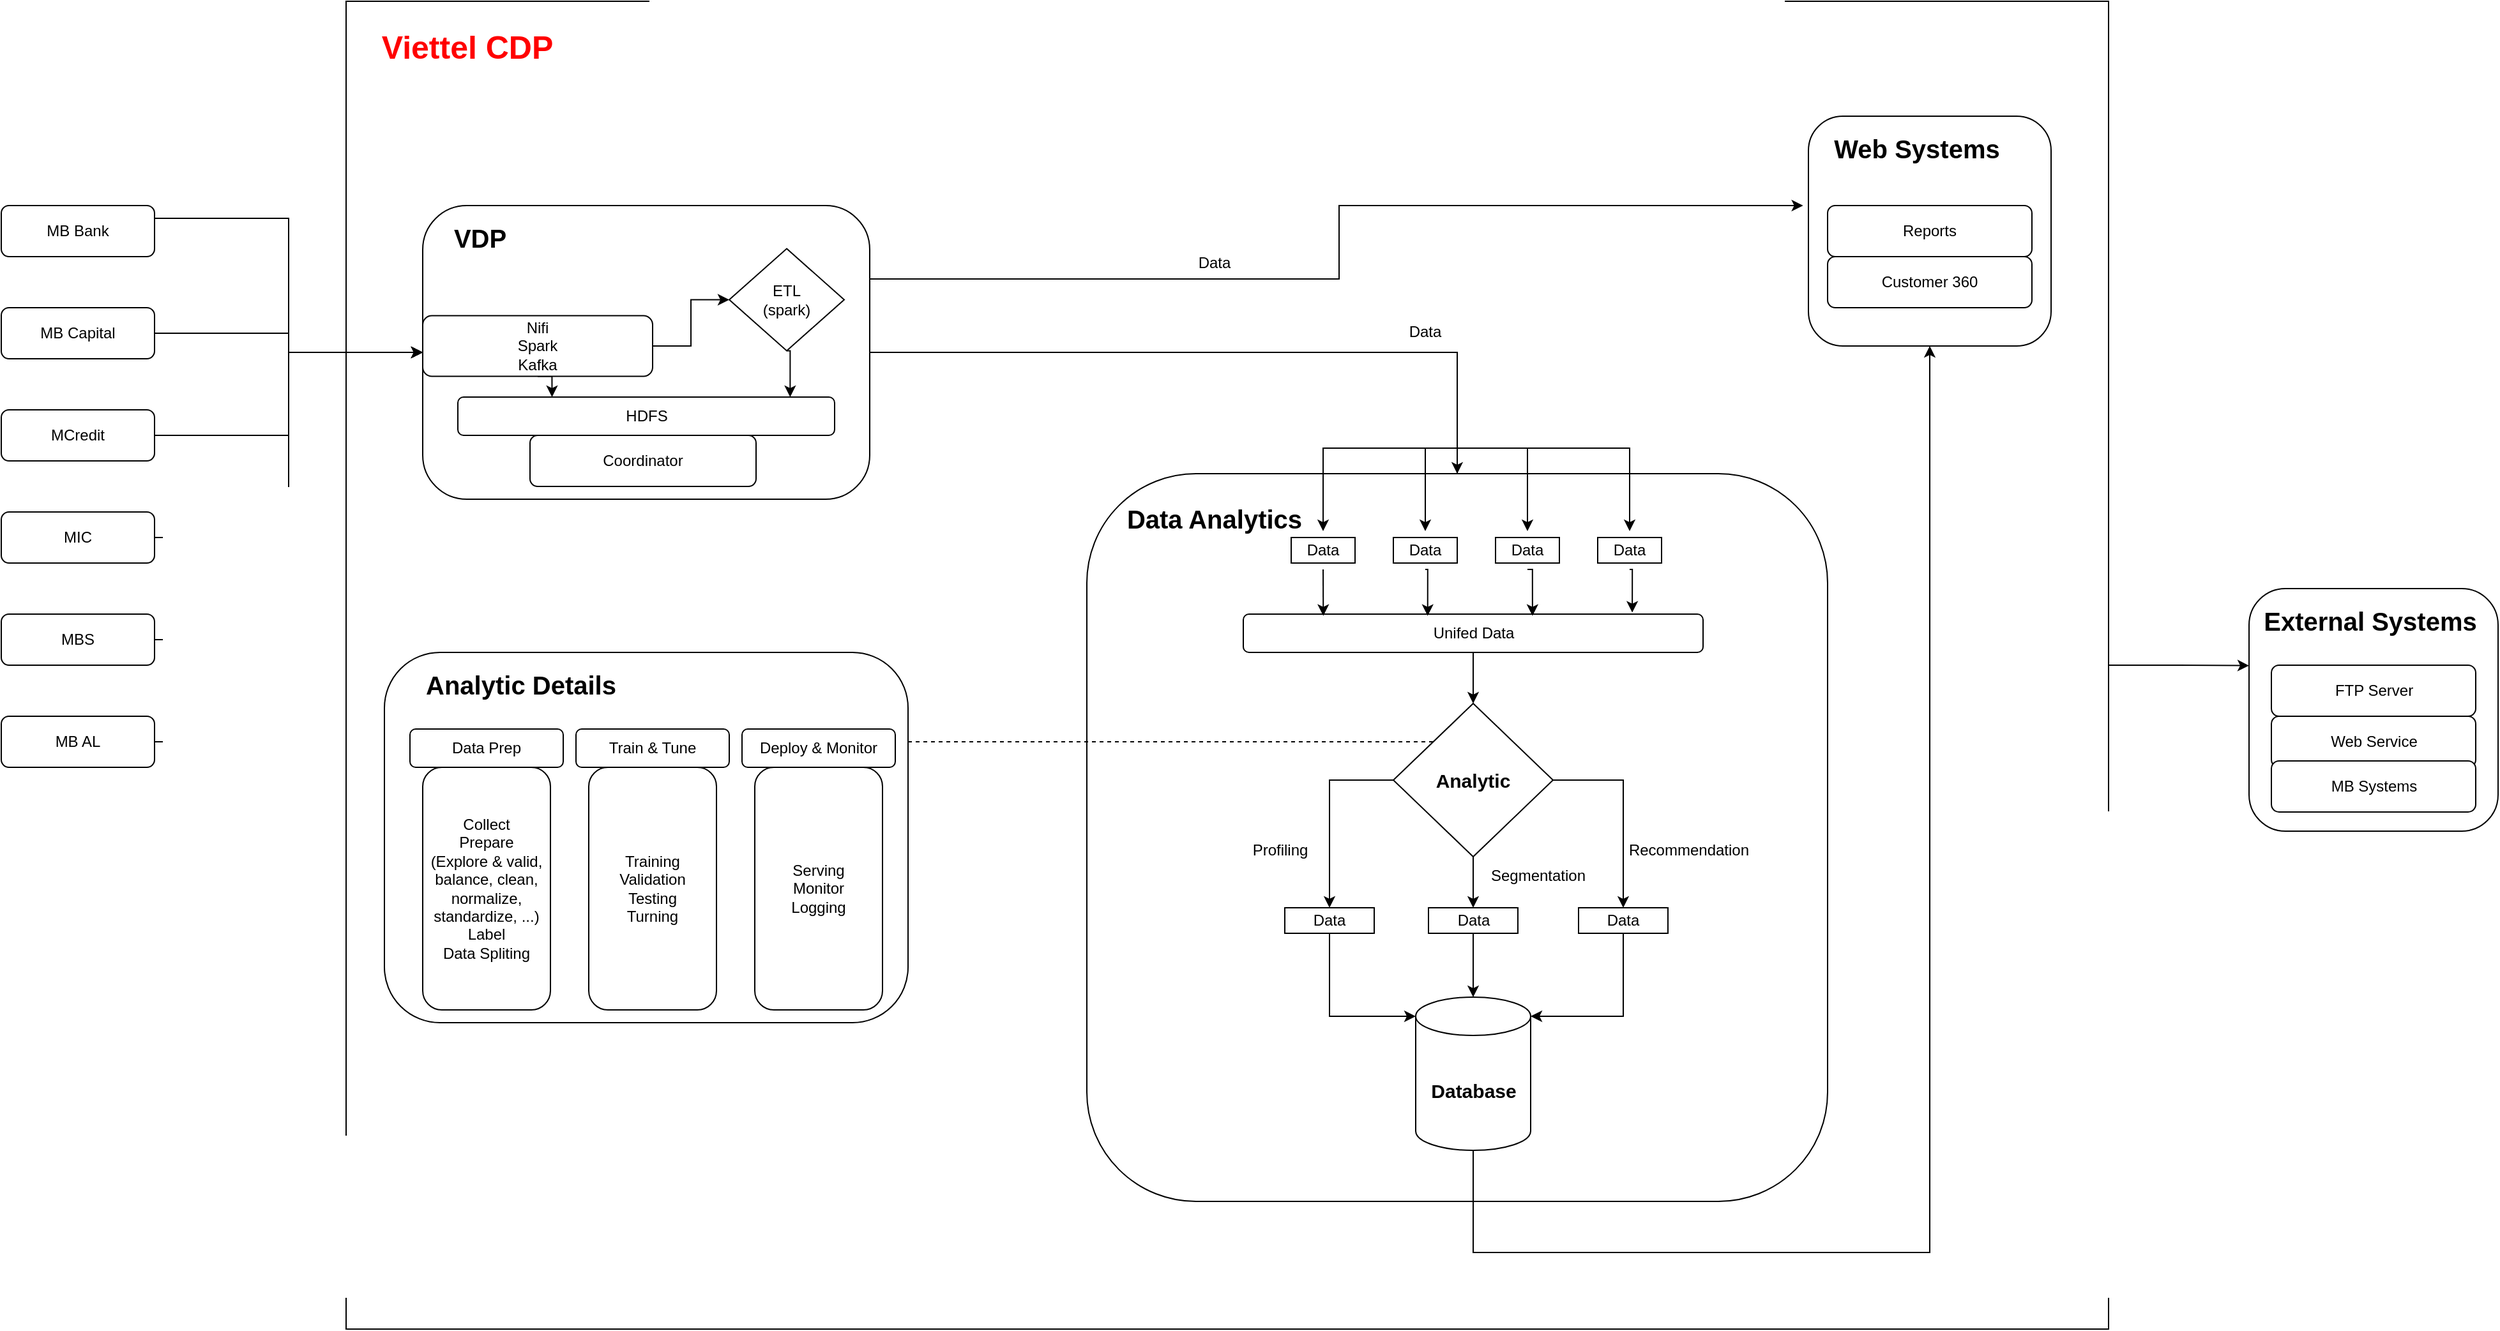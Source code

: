 <mxfile version="15.9.1" type="github">
  <diagram id="E9fBT4m2V5TzD126yxOy" name="Page-1">
    <mxGraphModel dx="3414" dy="1634" grid="1" gridSize="10" guides="1" tooltips="1" connect="1" arrows="1" fold="1" page="1" pageScale="1" pageWidth="827" pageHeight="1169" math="0" shadow="0">
      <root>
        <mxCell id="0" />
        <mxCell id="1" parent="0" />
        <mxCell id="HtLVL3ucZdKSQipHc-B--118" style="edgeStyle=orthogonalEdgeStyle;rounded=0;orthogonalLoop=1;jettySize=auto;html=1;exitX=1;exitY=0.5;exitDx=0;exitDy=0;" parent="1" source="HtLVL3ucZdKSQipHc-B--117" edge="1">
          <mxGeometry relative="1" as="geometry">
            <mxPoint x="1910" y="590.333" as="targetPoint" />
          </mxGeometry>
        </mxCell>
        <mxCell id="HtLVL3ucZdKSQipHc-B--117" value="" style="rounded=0;whiteSpace=wrap;html=1;" parent="1" vertex="1">
          <mxGeometry x="420" y="70" width="1380" height="1040" as="geometry" />
        </mxCell>
        <mxCell id="HtLVL3ucZdKSQipHc-B--114" value="" style="rounded=1;whiteSpace=wrap;html=1;" parent="1" vertex="1">
          <mxGeometry x="1565" y="160" width="190" height="180" as="geometry" />
        </mxCell>
        <mxCell id="HtLVL3ucZdKSQipHc-B--90" value="" style="rounded=1;whiteSpace=wrap;html=1;" parent="1" vertex="1">
          <mxGeometry x="1910" y="530" width="195" height="190" as="geometry" />
        </mxCell>
        <mxCell id="HtLVL3ucZdKSQipHc-B--38" value="" style="rounded=1;whiteSpace=wrap;html=1;" parent="1" vertex="1">
          <mxGeometry x="1000" y="440" width="580" height="570" as="geometry" />
        </mxCell>
        <mxCell id="HtLVL3ucZdKSQipHc-B--84" style="edgeStyle=orthogonalEdgeStyle;rounded=0;orthogonalLoop=1;jettySize=auto;html=1;exitX=0.5;exitY=0;exitDx=0;exitDy=0;entryX=0.5;entryY=0;entryDx=0;entryDy=0;" parent="1" source="HtLVL3ucZdKSQipHc-B--38" target="HtLVL3ucZdKSQipHc-B--42" edge="1">
          <mxGeometry relative="1" as="geometry" />
        </mxCell>
        <mxCell id="HtLVL3ucZdKSQipHc-B--85" style="edgeStyle=orthogonalEdgeStyle;rounded=0;orthogonalLoop=1;jettySize=auto;html=1;exitX=0.5;exitY=0;exitDx=0;exitDy=0;entryX=0.5;entryY=0;entryDx=0;entryDy=0;" parent="1" source="HtLVL3ucZdKSQipHc-B--38" target="HtLVL3ucZdKSQipHc-B--49" edge="1">
          <mxGeometry relative="1" as="geometry" />
        </mxCell>
        <mxCell id="HtLVL3ucZdKSQipHc-B--86" style="edgeStyle=orthogonalEdgeStyle;rounded=0;orthogonalLoop=1;jettySize=auto;html=1;exitX=0.5;exitY=0;exitDx=0;exitDy=0;entryX=0.5;entryY=0;entryDx=0;entryDy=0;" parent="1" source="HtLVL3ucZdKSQipHc-B--38" target="HtLVL3ucZdKSQipHc-B--50" edge="1">
          <mxGeometry relative="1" as="geometry" />
        </mxCell>
        <mxCell id="HtLVL3ucZdKSQipHc-B--87" style="edgeStyle=orthogonalEdgeStyle;rounded=0;orthogonalLoop=1;jettySize=auto;html=1;exitX=0.5;exitY=0;exitDx=0;exitDy=0;entryX=0.5;entryY=0;entryDx=0;entryDy=0;" parent="1" source="HtLVL3ucZdKSQipHc-B--38" target="HtLVL3ucZdKSQipHc-B--51" edge="1">
          <mxGeometry relative="1" as="geometry" />
        </mxCell>
        <mxCell id="HtLVL3ucZdKSQipHc-B--63" style="edgeStyle=orthogonalEdgeStyle;rounded=0;orthogonalLoop=1;jettySize=auto;html=1;exitX=1;exitY=0.5;exitDx=0;exitDy=0;entryX=0;entryY=0.5;entryDx=0;entryDy=0;" parent="1" source="dM-LrjkzCSH52umCXKLX-1" target="dM-LrjkzCSH52umCXKLX-8" edge="1">
          <mxGeometry relative="1" as="geometry" />
        </mxCell>
        <mxCell id="dM-LrjkzCSH52umCXKLX-1" value="MB AL" style="rounded=1;whiteSpace=wrap;html=1;" parent="1" vertex="1">
          <mxGeometry x="150" y="630" width="120" height="40" as="geometry" />
        </mxCell>
        <mxCell id="HtLVL3ucZdKSQipHc-B--69" style="edgeStyle=orthogonalEdgeStyle;rounded=0;orthogonalLoop=1;jettySize=auto;html=1;exitX=1;exitY=0.5;exitDx=0;exitDy=0;entryX=0;entryY=0.5;entryDx=0;entryDy=0;" parent="1" source="dM-LrjkzCSH52umCXKLX-2" target="dM-LrjkzCSH52umCXKLX-8" edge="1">
          <mxGeometry relative="1" as="geometry" />
        </mxCell>
        <mxCell id="dM-LrjkzCSH52umCXKLX-2" value="MB Capital" style="rounded=1;whiteSpace=wrap;html=1;" parent="1" vertex="1">
          <mxGeometry x="150" y="310" width="120" height="40" as="geometry" />
        </mxCell>
        <mxCell id="HtLVL3ucZdKSQipHc-B--66" style="edgeStyle=orthogonalEdgeStyle;rounded=0;orthogonalLoop=1;jettySize=auto;html=1;exitX=1;exitY=0.25;exitDx=0;exitDy=0;entryX=0;entryY=0.5;entryDx=0;entryDy=0;" parent="1" source="dM-LrjkzCSH52umCXKLX-3" target="dM-LrjkzCSH52umCXKLX-8" edge="1">
          <mxGeometry relative="1" as="geometry" />
        </mxCell>
        <mxCell id="dM-LrjkzCSH52umCXKLX-3" value="MB Bank" style="rounded=1;whiteSpace=wrap;html=1;labelBackgroundColor=default;" parent="1" vertex="1">
          <mxGeometry x="150" y="230" width="120" height="40" as="geometry" />
        </mxCell>
        <mxCell id="HtLVL3ucZdKSQipHc-B--75" style="edgeStyle=orthogonalEdgeStyle;rounded=0;orthogonalLoop=1;jettySize=auto;html=1;exitX=1;exitY=0.5;exitDx=0;exitDy=0;entryX=0;entryY=0.5;entryDx=0;entryDy=0;" parent="1" source="dM-LrjkzCSH52umCXKLX-4" target="dM-LrjkzCSH52umCXKLX-8" edge="1">
          <mxGeometry relative="1" as="geometry" />
        </mxCell>
        <mxCell id="dM-LrjkzCSH52umCXKLX-4" value="MCredit" style="rounded=1;whiteSpace=wrap;html=1;" parent="1" vertex="1">
          <mxGeometry x="150" y="390" width="120" height="40" as="geometry" />
        </mxCell>
        <mxCell id="HtLVL3ucZdKSQipHc-B--65" style="edgeStyle=orthogonalEdgeStyle;rounded=0;orthogonalLoop=1;jettySize=auto;html=1;exitX=1;exitY=0.5;exitDx=0;exitDy=0;entryX=0;entryY=0.5;entryDx=0;entryDy=0;" parent="1" source="dM-LrjkzCSH52umCXKLX-5" target="dM-LrjkzCSH52umCXKLX-8" edge="1">
          <mxGeometry relative="1" as="geometry" />
        </mxCell>
        <mxCell id="dM-LrjkzCSH52umCXKLX-5" value="MIC" style="rounded=1;whiteSpace=wrap;html=1;" parent="1" vertex="1">
          <mxGeometry x="150" y="470" width="120" height="40" as="geometry" />
        </mxCell>
        <mxCell id="HtLVL3ucZdKSQipHc-B--64" style="edgeStyle=orthogonalEdgeStyle;rounded=0;orthogonalLoop=1;jettySize=auto;html=1;exitX=1;exitY=0.5;exitDx=0;exitDy=0;entryX=0;entryY=0.5;entryDx=0;entryDy=0;" parent="1" source="dM-LrjkzCSH52umCXKLX-6" target="dM-LrjkzCSH52umCXKLX-8" edge="1">
          <mxGeometry relative="1" as="geometry" />
        </mxCell>
        <mxCell id="dM-LrjkzCSH52umCXKLX-6" value="MBS" style="rounded=1;whiteSpace=wrap;html=1;" parent="1" vertex="1">
          <mxGeometry x="150" y="550" width="120" height="40" as="geometry" />
        </mxCell>
        <mxCell id="HtLVL3ucZdKSQipHc-B--82" style="edgeStyle=orthogonalEdgeStyle;rounded=0;orthogonalLoop=1;jettySize=auto;html=1;exitX=1;exitY=0.5;exitDx=0;exitDy=0;entryX=0.5;entryY=0;entryDx=0;entryDy=0;" parent="1" source="dM-LrjkzCSH52umCXKLX-8" target="HtLVL3ucZdKSQipHc-B--38" edge="1">
          <mxGeometry relative="1" as="geometry" />
        </mxCell>
        <mxCell id="HtLVL3ucZdKSQipHc-B--116" style="edgeStyle=orthogonalEdgeStyle;rounded=0;orthogonalLoop=1;jettySize=auto;html=1;exitX=1;exitY=0.25;exitDx=0;exitDy=0;entryX=-0.022;entryY=0.389;entryDx=0;entryDy=0;entryPerimeter=0;" parent="1" source="dM-LrjkzCSH52umCXKLX-8" target="HtLVL3ucZdKSQipHc-B--114" edge="1">
          <mxGeometry relative="1" as="geometry">
            <mxPoint x="1560" y="230" as="targetPoint" />
          </mxGeometry>
        </mxCell>
        <mxCell id="dM-LrjkzCSH52umCXKLX-8" value="" style="rounded=1;whiteSpace=wrap;html=1;" parent="1" vertex="1">
          <mxGeometry x="480" y="230" width="350" height="230" as="geometry" />
        </mxCell>
        <mxCell id="dM-LrjkzCSH52umCXKLX-9" value="VDP" style="text;html=1;strokeColor=none;fillColor=none;align=center;verticalAlign=middle;whiteSpace=wrap;rounded=0;fontSize=20;fontColor=#000000;fontStyle=1" parent="1" vertex="1">
          <mxGeometry x="460" y="240" width="130" height="30" as="geometry" />
        </mxCell>
        <mxCell id="dM-LrjkzCSH52umCXKLX-10" value="HDFS" style="rounded=1;whiteSpace=wrap;html=1;" parent="1" vertex="1">
          <mxGeometry x="507.5" y="380" width="295" height="30" as="geometry" />
        </mxCell>
        <mxCell id="HtLVL3ucZdKSQipHc-B--79" style="edgeStyle=orthogonalEdgeStyle;rounded=0;orthogonalLoop=1;jettySize=auto;html=1;exitX=0.5;exitY=1;exitDx=0;exitDy=0;entryX=0.882;entryY=0;entryDx=0;entryDy=0;entryPerimeter=0;" parent="1" source="dM-LrjkzCSH52umCXKLX-12" target="dM-LrjkzCSH52umCXKLX-10" edge="1">
          <mxGeometry relative="1" as="geometry" />
        </mxCell>
        <mxCell id="dM-LrjkzCSH52umCXKLX-12" value="ETL&lt;br&gt;(spark)" style="rhombus;whiteSpace=wrap;html=1;" parent="1" vertex="1">
          <mxGeometry x="720" y="263.75" width="90" height="80" as="geometry" />
        </mxCell>
        <mxCell id="dM-LrjkzCSH52umCXKLX-13" value="" style="rounded=1;whiteSpace=wrap;html=1;" parent="1" vertex="1">
          <mxGeometry x="450" y="580" width="410" height="290" as="geometry" />
        </mxCell>
        <mxCell id="HtLVL3ucZdKSQipHc-B--103" style="edgeStyle=orthogonalEdgeStyle;rounded=0;orthogonalLoop=1;jettySize=auto;html=1;exitX=0.5;exitY=1;exitDx=0;exitDy=0;entryX=0.5;entryY=0;entryDx=0;entryDy=0;" parent="1" source="dM-LrjkzCSH52umCXKLX-20" target="dM-LrjkzCSH52umCXKLX-21" edge="1">
          <mxGeometry relative="1" as="geometry" />
        </mxCell>
        <mxCell id="dM-LrjkzCSH52umCXKLX-20" value="Unifed Data" style="rounded=1;whiteSpace=wrap;html=1;" parent="1" vertex="1">
          <mxGeometry x="1122.5" y="550" width="360" height="30" as="geometry" />
        </mxCell>
        <mxCell id="HtLVL3ucZdKSQipHc-B--104" style="edgeStyle=orthogonalEdgeStyle;rounded=0;orthogonalLoop=1;jettySize=auto;html=1;exitX=0.5;exitY=1;exitDx=0;exitDy=0;entryX=0.5;entryY=0;entryDx=0;entryDy=0;" parent="1" source="dM-LrjkzCSH52umCXKLX-21" target="HtLVL3ucZdKSQipHc-B--96" edge="1">
          <mxGeometry relative="1" as="geometry" />
        </mxCell>
        <mxCell id="HtLVL3ucZdKSQipHc-B--105" style="edgeStyle=orthogonalEdgeStyle;rounded=0;orthogonalLoop=1;jettySize=auto;html=1;exitX=0;exitY=0.5;exitDx=0;exitDy=0;entryX=0.5;entryY=0;entryDx=0;entryDy=0;" parent="1" source="dM-LrjkzCSH52umCXKLX-21" target="HtLVL3ucZdKSQipHc-B--95" edge="1">
          <mxGeometry relative="1" as="geometry" />
        </mxCell>
        <mxCell id="HtLVL3ucZdKSQipHc-B--106" style="edgeStyle=orthogonalEdgeStyle;rounded=0;orthogonalLoop=1;jettySize=auto;html=1;exitX=1;exitY=0.5;exitDx=0;exitDy=0;entryX=0.5;entryY=0;entryDx=0;entryDy=0;" parent="1" source="dM-LrjkzCSH52umCXKLX-21" target="HtLVL3ucZdKSQipHc-B--97" edge="1">
          <mxGeometry relative="1" as="geometry" />
        </mxCell>
        <mxCell id="dM-LrjkzCSH52umCXKLX-21" value="Analytic" style="rhombus;whiteSpace=wrap;html=1;fontSize=15;fontStyle=1" parent="1" vertex="1">
          <mxGeometry x="1240" y="620" width="125" height="120" as="geometry" />
        </mxCell>
        <mxCell id="dM-LrjkzCSH52umCXKLX-24" value="Data Analytics&lt;br style=&quot;font-size: 20px;&quot;&gt;" style="text;html=1;strokeColor=none;fillColor=none;align=center;verticalAlign=middle;whiteSpace=wrap;rounded=0;fontSize=20;fontColor=#000000;fontStyle=1" parent="1" vertex="1">
          <mxGeometry x="1030" y="460" width="140" height="30" as="geometry" />
        </mxCell>
        <mxCell id="HtLVL3ucZdKSQipHc-B--77" style="edgeStyle=orthogonalEdgeStyle;rounded=0;orthogonalLoop=1;jettySize=auto;html=1;exitX=1;exitY=0.5;exitDx=0;exitDy=0;entryX=0;entryY=0.5;entryDx=0;entryDy=0;" parent="1" source="HtLVL3ucZdKSQipHc-B--2" target="dM-LrjkzCSH52umCXKLX-12" edge="1">
          <mxGeometry relative="1" as="geometry" />
        </mxCell>
        <mxCell id="HtLVL3ucZdKSQipHc-B--80" style="edgeStyle=orthogonalEdgeStyle;rounded=0;orthogonalLoop=1;jettySize=auto;html=1;exitX=0.5;exitY=1;exitDx=0;exitDy=0;entryX=0.25;entryY=0;entryDx=0;entryDy=0;" parent="1" source="HtLVL3ucZdKSQipHc-B--2" target="dM-LrjkzCSH52umCXKLX-10" edge="1">
          <mxGeometry relative="1" as="geometry" />
        </mxCell>
        <mxCell id="HtLVL3ucZdKSQipHc-B--2" value="&lt;span&gt;Nifi&lt;/span&gt;&lt;br&gt;&lt;span&gt;Spark&lt;/span&gt;&lt;br&gt;&lt;span&gt;Kafka&lt;/span&gt;" style="rounded=1;whiteSpace=wrap;html=1;" parent="1" vertex="1">
          <mxGeometry x="480" y="316.25" width="180" height="47.5" as="geometry" />
        </mxCell>
        <mxCell id="HtLVL3ucZdKSQipHc-B--6" value="" style="rounded=0;whiteSpace=wrap;html=1;" parent="1" vertex="1">
          <mxGeometry x="1160" y="490" width="50" height="20" as="geometry" />
        </mxCell>
        <mxCell id="HtLVL3ucZdKSQipHc-B--7" value="" style="rounded=0;whiteSpace=wrap;html=1;" parent="1" vertex="1">
          <mxGeometry x="1240" y="490" width="50" height="20" as="geometry" />
        </mxCell>
        <mxCell id="HtLVL3ucZdKSQipHc-B--8" value="" style="rounded=0;whiteSpace=wrap;html=1;" parent="1" vertex="1">
          <mxGeometry x="1320" y="490" width="50" height="20" as="geometry" />
        </mxCell>
        <mxCell id="HtLVL3ucZdKSQipHc-B--9" value="" style="rounded=0;whiteSpace=wrap;html=1;" parent="1" vertex="1">
          <mxGeometry x="1400" y="490" width="50" height="20" as="geometry" />
        </mxCell>
        <mxCell id="HtLVL3ucZdKSQipHc-B--17" value="Reports" style="rounded=1;whiteSpace=wrap;html=1;" parent="1" vertex="1">
          <mxGeometry x="1580" y="230" width="160" height="40" as="geometry" />
        </mxCell>
        <mxCell id="HtLVL3ucZdKSQipHc-B--18" value="Customer 360" style="rounded=1;whiteSpace=wrap;html=1;" parent="1" vertex="1">
          <mxGeometry x="1580" y="270" width="160" height="40" as="geometry" />
        </mxCell>
        <mxCell id="HtLVL3ucZdKSQipHc-B--22" value="FTP Server" style="rounded=1;whiteSpace=wrap;html=1;" parent="1" vertex="1">
          <mxGeometry x="1927.5" y="590" width="160" height="40" as="geometry" />
        </mxCell>
        <mxCell id="HtLVL3ucZdKSQipHc-B--24" value="Web Service" style="rounded=1;whiteSpace=wrap;html=1;" parent="1" vertex="1">
          <mxGeometry x="1927.5" y="630" width="160" height="40" as="geometry" />
        </mxCell>
        <mxCell id="HtLVL3ucZdKSQipHc-B--25" value="MB Systems" style="rounded=1;whiteSpace=wrap;html=1;" parent="1" vertex="1">
          <mxGeometry x="1927.5" y="665" width="160" height="40" as="geometry" />
        </mxCell>
        <mxCell id="HtLVL3ucZdKSQipHc-B--30" value="Data Prep" style="rounded=1;whiteSpace=wrap;html=1;" parent="1" vertex="1">
          <mxGeometry x="470" y="640" width="120" height="30" as="geometry" />
        </mxCell>
        <mxCell id="HtLVL3ucZdKSQipHc-B--31" value="Train &amp;amp; Tune" style="rounded=1;whiteSpace=wrap;html=1;" parent="1" vertex="1">
          <mxGeometry x="600" y="640" width="120" height="30" as="geometry" />
        </mxCell>
        <mxCell id="HtLVL3ucZdKSQipHc-B--32" value="Deploy &amp;amp; Monitor" style="rounded=1;whiteSpace=wrap;html=1;" parent="1" vertex="1">
          <mxGeometry x="730" y="640" width="120" height="30" as="geometry" />
        </mxCell>
        <mxCell id="HtLVL3ucZdKSQipHc-B--33" value="Collect&lt;br&gt;Prepare&lt;br&gt;(Explore &amp;amp; valid, balance, clean, normalize, standardize, ...)&lt;br&gt;Label&lt;br&gt;Data Spliting" style="rounded=1;whiteSpace=wrap;html=1;" parent="1" vertex="1">
          <mxGeometry x="480" y="670" width="100" height="190" as="geometry" />
        </mxCell>
        <mxCell id="HtLVL3ucZdKSQipHc-B--34" value="Training&lt;br&gt;Validation&lt;br&gt;Testing&lt;br&gt;Turning" style="rounded=1;whiteSpace=wrap;html=1;" parent="1" vertex="1">
          <mxGeometry x="610" y="670" width="100" height="190" as="geometry" />
        </mxCell>
        <mxCell id="HtLVL3ucZdKSQipHc-B--35" value="Serving&lt;br&gt;Monitor&lt;br&gt;Logging&lt;br&gt;" style="rounded=1;whiteSpace=wrap;html=1;" parent="1" vertex="1">
          <mxGeometry x="740" y="670" width="100" height="190" as="geometry" />
        </mxCell>
        <mxCell id="HtLVL3ucZdKSQipHc-B--113" style="edgeStyle=orthogonalEdgeStyle;rounded=0;orthogonalLoop=1;jettySize=auto;html=1;exitX=0.5;exitY=1;exitDx=0;exitDy=0;exitPerimeter=0;" parent="1" source="HtLVL3ucZdKSQipHc-B--40" edge="1">
          <mxGeometry relative="1" as="geometry">
            <mxPoint x="1660" y="340" as="targetPoint" />
            <Array as="points">
              <mxPoint x="1303" y="1050" />
              <mxPoint x="1660" y="1050" />
            </Array>
          </mxGeometry>
        </mxCell>
        <mxCell id="HtLVL3ucZdKSQipHc-B--40" value="Database" style="shape=cylinder3;whiteSpace=wrap;html=1;boundedLbl=1;backgroundOutline=1;size=15;fontSize=15;fontStyle=1" parent="1" vertex="1">
          <mxGeometry x="1257.5" y="850" width="90" height="120" as="geometry" />
        </mxCell>
        <mxCell id="HtLVL3ucZdKSQipHc-B--98" style="edgeStyle=orthogonalEdgeStyle;rounded=0;orthogonalLoop=1;jettySize=auto;html=1;exitX=0.5;exitY=1;exitDx=0;exitDy=0;entryX=0.174;entryY=0.045;entryDx=0;entryDy=0;entryPerimeter=0;" parent="1" source="HtLVL3ucZdKSQipHc-B--42" target="dM-LrjkzCSH52umCXKLX-20" edge="1">
          <mxGeometry relative="1" as="geometry" />
        </mxCell>
        <mxCell id="HtLVL3ucZdKSQipHc-B--42" value="Data" style="text;html=1;strokeColor=none;fillColor=none;align=center;verticalAlign=middle;whiteSpace=wrap;rounded=0;" parent="1" vertex="1">
          <mxGeometry x="1155" y="485" width="60" height="30" as="geometry" />
        </mxCell>
        <mxCell id="HtLVL3ucZdKSQipHc-B--100" style="edgeStyle=orthogonalEdgeStyle;rounded=0;orthogonalLoop=1;jettySize=auto;html=1;exitX=0.5;exitY=1;exitDx=0;exitDy=0;entryX=0.401;entryY=0.045;entryDx=0;entryDy=0;entryPerimeter=0;" parent="1" source="HtLVL3ucZdKSQipHc-B--49" target="dM-LrjkzCSH52umCXKLX-20" edge="1">
          <mxGeometry relative="1" as="geometry" />
        </mxCell>
        <mxCell id="HtLVL3ucZdKSQipHc-B--49" value="Data" style="text;html=1;strokeColor=none;fillColor=none;align=center;verticalAlign=middle;whiteSpace=wrap;rounded=0;" parent="1" vertex="1">
          <mxGeometry x="1235" y="485" width="60" height="30" as="geometry" />
        </mxCell>
        <mxCell id="HtLVL3ucZdKSQipHc-B--101" style="edgeStyle=orthogonalEdgeStyle;rounded=0;orthogonalLoop=1;jettySize=auto;html=1;exitX=0.5;exitY=1;exitDx=0;exitDy=0;entryX=0.629;entryY=0.045;entryDx=0;entryDy=0;entryPerimeter=0;" parent="1" source="HtLVL3ucZdKSQipHc-B--50" target="dM-LrjkzCSH52umCXKLX-20" edge="1">
          <mxGeometry relative="1" as="geometry" />
        </mxCell>
        <mxCell id="HtLVL3ucZdKSQipHc-B--50" value="Data" style="text;html=1;strokeColor=none;fillColor=none;align=center;verticalAlign=middle;whiteSpace=wrap;rounded=0;" parent="1" vertex="1">
          <mxGeometry x="1315" y="485" width="60" height="30" as="geometry" />
        </mxCell>
        <mxCell id="HtLVL3ucZdKSQipHc-B--102" style="edgeStyle=orthogonalEdgeStyle;rounded=0;orthogonalLoop=1;jettySize=auto;html=1;exitX=0.5;exitY=1;exitDx=0;exitDy=0;entryX=0.846;entryY=-0.04;entryDx=0;entryDy=0;entryPerimeter=0;" parent="1" source="HtLVL3ucZdKSQipHc-B--51" target="dM-LrjkzCSH52umCXKLX-20" edge="1">
          <mxGeometry relative="1" as="geometry" />
        </mxCell>
        <mxCell id="HtLVL3ucZdKSQipHc-B--51" value="Data" style="text;html=1;strokeColor=none;fillColor=none;align=center;verticalAlign=middle;whiteSpace=wrap;rounded=0;" parent="1" vertex="1">
          <mxGeometry x="1395" y="485" width="60" height="30" as="geometry" />
        </mxCell>
        <mxCell id="HtLVL3ucZdKSQipHc-B--61" value="Coordinator" style="rounded=1;whiteSpace=wrap;html=1;" parent="1" vertex="1">
          <mxGeometry x="564" y="410" width="177" height="40" as="geometry" />
        </mxCell>
        <mxCell id="HtLVL3ucZdKSQipHc-B--110" style="edgeStyle=orthogonalEdgeStyle;rounded=0;orthogonalLoop=1;jettySize=auto;html=1;exitX=0.5;exitY=1;exitDx=0;exitDy=0;entryX=0;entryY=0;entryDx=0;entryDy=15;entryPerimeter=0;" parent="1" source="HtLVL3ucZdKSQipHc-B--95" target="HtLVL3ucZdKSQipHc-B--40" edge="1">
          <mxGeometry relative="1" as="geometry" />
        </mxCell>
        <mxCell id="HtLVL3ucZdKSQipHc-B--95" value="Data" style="rounded=0;whiteSpace=wrap;html=1;" parent="1" vertex="1">
          <mxGeometry x="1155" y="780" width="70" height="20" as="geometry" />
        </mxCell>
        <mxCell id="HtLVL3ucZdKSQipHc-B--109" style="edgeStyle=orthogonalEdgeStyle;rounded=0;orthogonalLoop=1;jettySize=auto;html=1;exitX=0.5;exitY=1;exitDx=0;exitDy=0;entryX=0.5;entryY=0;entryDx=0;entryDy=0;entryPerimeter=0;" parent="1" source="HtLVL3ucZdKSQipHc-B--96" target="HtLVL3ucZdKSQipHc-B--40" edge="1">
          <mxGeometry relative="1" as="geometry" />
        </mxCell>
        <mxCell id="HtLVL3ucZdKSQipHc-B--96" value="Data" style="rounded=0;whiteSpace=wrap;html=1;" parent="1" vertex="1">
          <mxGeometry x="1267.5" y="780" width="70" height="20" as="geometry" />
        </mxCell>
        <mxCell id="HtLVL3ucZdKSQipHc-B--108" style="edgeStyle=orthogonalEdgeStyle;rounded=0;orthogonalLoop=1;jettySize=auto;html=1;exitX=0.5;exitY=1;exitDx=0;exitDy=0;entryX=1;entryY=0;entryDx=0;entryDy=15;entryPerimeter=0;" parent="1" source="HtLVL3ucZdKSQipHc-B--97" target="HtLVL3ucZdKSQipHc-B--40" edge="1">
          <mxGeometry relative="1" as="geometry">
            <mxPoint x="1300" y="850" as="targetPoint" />
          </mxGeometry>
        </mxCell>
        <mxCell id="HtLVL3ucZdKSQipHc-B--97" value="Data" style="rounded=0;whiteSpace=wrap;html=1;" parent="1" vertex="1">
          <mxGeometry x="1385" y="780" width="70" height="20" as="geometry" />
        </mxCell>
        <mxCell id="HtLVL3ucZdKSQipHc-B--112" value="" style="endArrow=none;dashed=1;html=1;rounded=0;entryX=0;entryY=0;entryDx=0;entryDy=0;" parent="1" target="dM-LrjkzCSH52umCXKLX-21" edge="1">
          <mxGeometry width="50" height="50" relative="1" as="geometry">
            <mxPoint x="860" y="650" as="sourcePoint" />
            <mxPoint x="940" y="630" as="targetPoint" />
          </mxGeometry>
        </mxCell>
        <mxCell id="HtLVL3ucZdKSQipHc-B--115" value="Web Systems" style="text;html=1;strokeColor=none;fillColor=none;align=center;verticalAlign=middle;whiteSpace=wrap;rounded=0;fontSize=20;fontColor=#000000;fontStyle=1" parent="1" vertex="1">
          <mxGeometry x="1580" y="170" width="140" height="30" as="geometry" />
        </mxCell>
        <mxCell id="HtLVL3ucZdKSQipHc-B--119" value="External Systems" style="text;html=1;strokeColor=none;fillColor=none;align=center;verticalAlign=middle;whiteSpace=wrap;rounded=0;fontSize=20;fontColor=#000000;fontStyle=1" parent="1" vertex="1">
          <mxGeometry x="1920" y="540" width="170" height="30" as="geometry" />
        </mxCell>
        <mxCell id="HtLVL3ucZdKSQipHc-B--120" value="Analytic Details" style="text;html=1;strokeColor=none;fillColor=none;align=center;verticalAlign=middle;whiteSpace=wrap;rounded=0;fontSize=20;fontColor=#000000;fontStyle=1" parent="1" vertex="1">
          <mxGeometry x="474" y="590" width="166" height="30" as="geometry" />
        </mxCell>
        <mxCell id="HtLVL3ucZdKSQipHc-B--122" value="Data" style="text;html=1;strokeColor=none;fillColor=none;align=center;verticalAlign=middle;whiteSpace=wrap;rounded=0;" parent="1" vertex="1">
          <mxGeometry x="1070" y="260" width="60" height="30" as="geometry" />
        </mxCell>
        <mxCell id="HtLVL3ucZdKSQipHc-B--124" value="Data" style="text;html=1;strokeColor=none;fillColor=none;align=center;verticalAlign=middle;whiteSpace=wrap;rounded=0;" parent="1" vertex="1">
          <mxGeometry x="1235" y="313.75" width="60" height="30" as="geometry" />
        </mxCell>
        <mxCell id="HtLVL3ucZdKSQipHc-B--126" value="Profiling" style="text;html=1;strokeColor=none;fillColor=none;align=center;verticalAlign=middle;whiteSpace=wrap;rounded=0;" parent="1" vertex="1">
          <mxGeometry x="1110" y="720" width="83" height="30" as="geometry" />
        </mxCell>
        <mxCell id="HtLVL3ucZdKSQipHc-B--127" value="Segmentation" style="text;html=1;strokeColor=none;fillColor=none;align=center;verticalAlign=middle;whiteSpace=wrap;rounded=0;" parent="1" vertex="1">
          <mxGeometry x="1312" y="740" width="83" height="30" as="geometry" />
        </mxCell>
        <mxCell id="HtLVL3ucZdKSQipHc-B--128" value="Recommendation" style="text;html=1;strokeColor=none;fillColor=none;align=center;verticalAlign=middle;whiteSpace=wrap;rounded=0;" parent="1" vertex="1">
          <mxGeometry x="1430" y="720" width="83" height="30" as="geometry" />
        </mxCell>
        <mxCell id="HtLVL3ucZdKSQipHc-B--129" value="Viettel CDP" style="text;html=1;strokeColor=none;fillColor=none;align=center;verticalAlign=middle;whiteSpace=wrap;rounded=0;fontSize=25;fontColor=#FF0000;fontStyle=1" parent="1" vertex="1">
          <mxGeometry x="380" y="90" width="270" height="30" as="geometry" />
        </mxCell>
      </root>
    </mxGraphModel>
  </diagram>
</mxfile>
